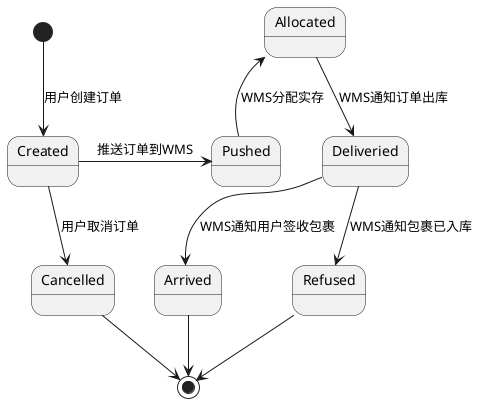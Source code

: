@startuml

[*] --> Created :用户创建订单
Created -right-> Pushed :推送订单到WMS
Pushed -up-> Allocated :WMS分配实存
Allocated --> Deliveried :WMS通知订单出库
Deliveried --> Arrived: WMS通知用户签收包裹
Deliveried --> Refused :WMS通知包裹已入库
Created --> Cancelled : 用户取消订单
Arrived -->[*]
Refused -->[*]
Cancelled -->[*]

@enduml